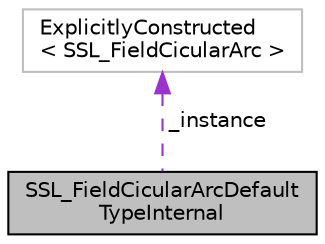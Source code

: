 digraph "SSL_FieldCicularArcDefaultTypeInternal"
{
 // INTERACTIVE_SVG=YES
  edge [fontname="Helvetica",fontsize="10",labelfontname="Helvetica",labelfontsize="10"];
  node [fontname="Helvetica",fontsize="10",shape=record];
  Node1 [label="SSL_FieldCicularArcDefault\lTypeInternal",height=0.2,width=0.4,color="black", fillcolor="grey75", style="filled", fontcolor="black"];
  Node2 -> Node1 [dir="back",color="darkorchid3",fontsize="10",style="dashed",label=" _instance" ,fontname="Helvetica"];
  Node2 [label="ExplicitlyConstructed\l\< SSL_FieldCicularArc \>",height=0.2,width=0.4,color="grey75", fillcolor="white", style="filled"];
}
